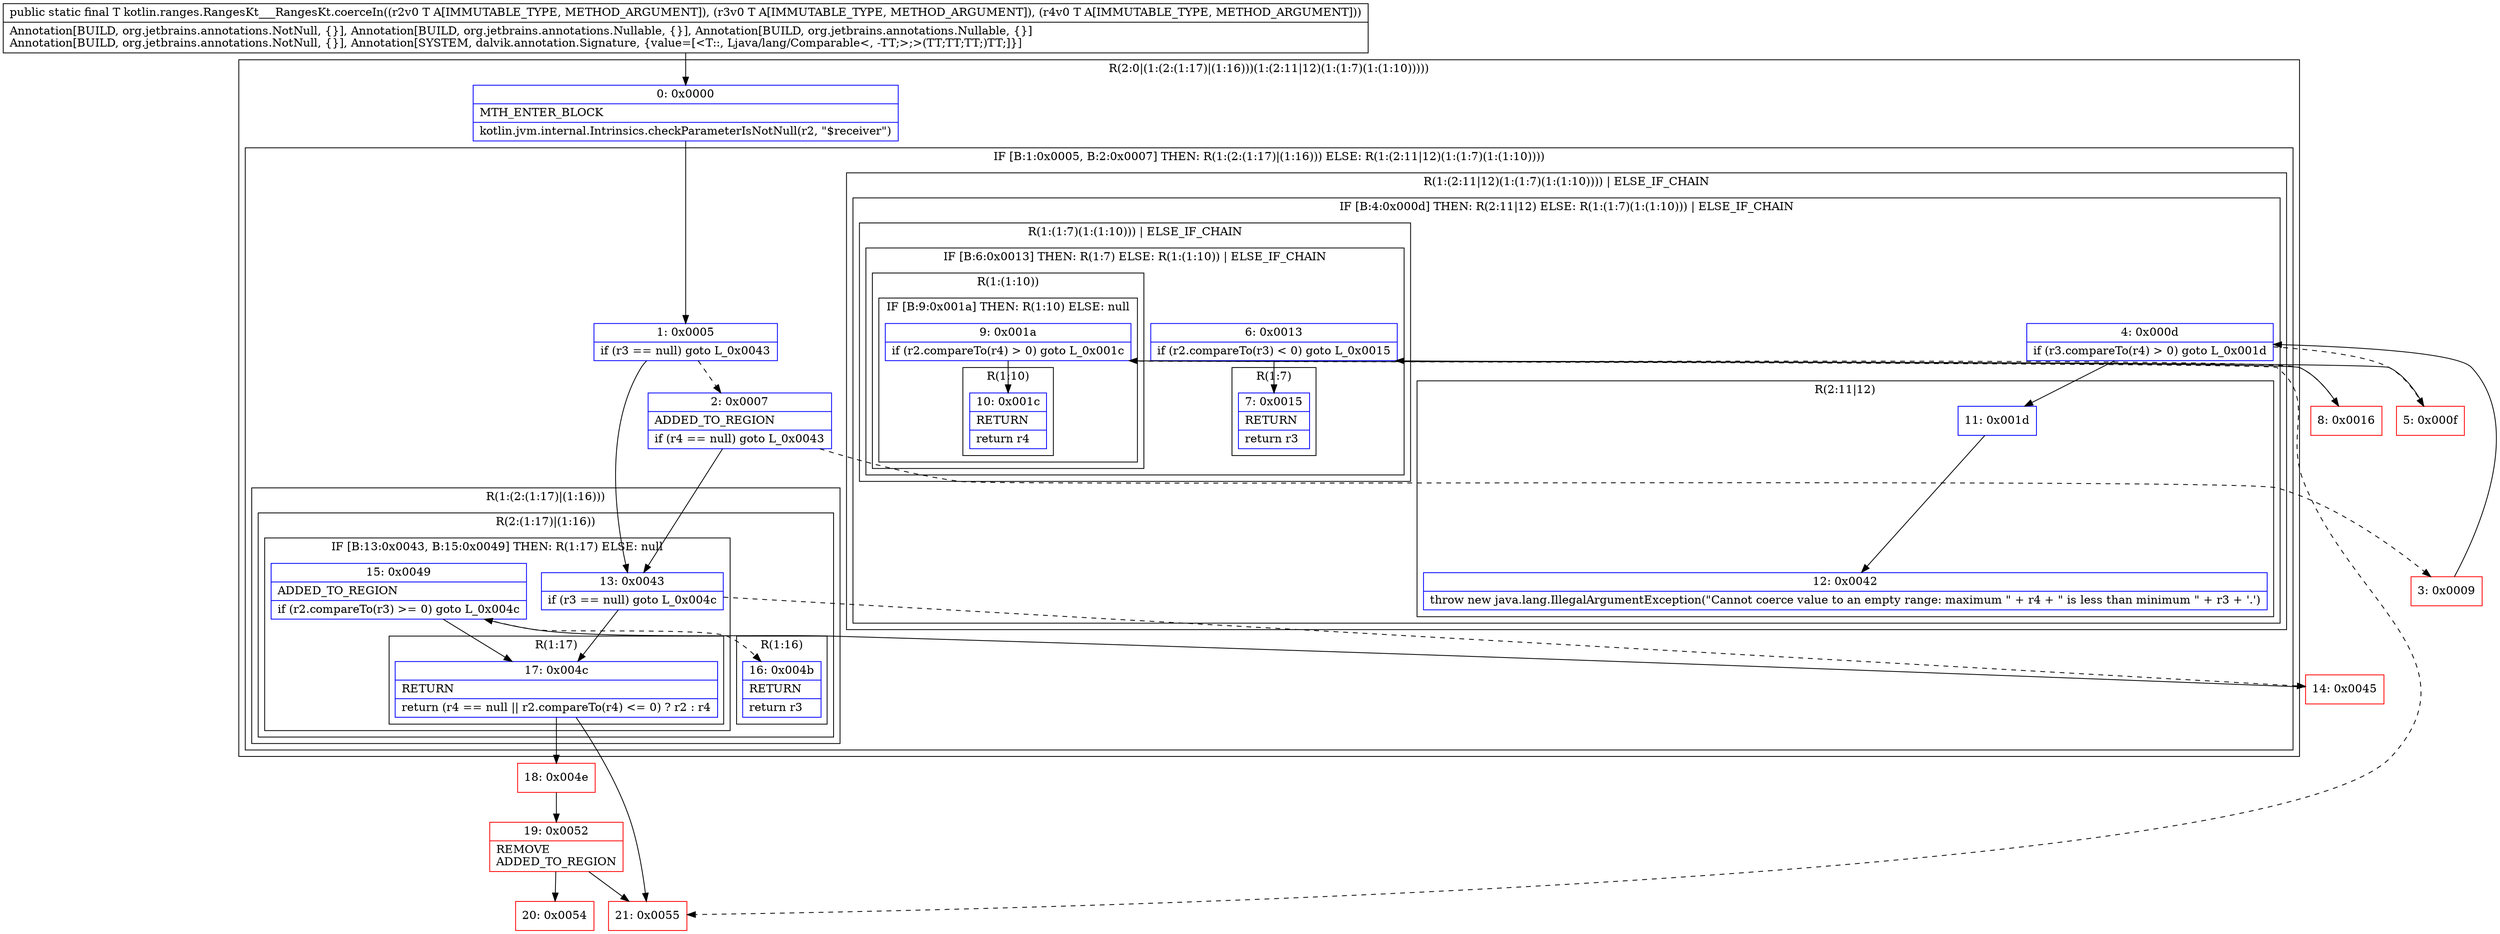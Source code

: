 digraph "CFG forkotlin.ranges.RangesKt___RangesKt.coerceIn(Ljava\/lang\/Comparable;Ljava\/lang\/Comparable;Ljava\/lang\/Comparable;)Ljava\/lang\/Comparable;" {
subgraph cluster_Region_684376649 {
label = "R(2:0|(1:(2:(1:17)|(1:16)))(1:(2:11|12)(1:(1:7)(1:(1:10)))))";
node [shape=record,color=blue];
Node_0 [shape=record,label="{0\:\ 0x0000|MTH_ENTER_BLOCK\l|kotlin.jvm.internal.Intrinsics.checkParameterIsNotNull(r2, \"$receiver\")\l}"];
subgraph cluster_IfRegion_2111686033 {
label = "IF [B:1:0x0005, B:2:0x0007] THEN: R(1:(2:(1:17)|(1:16))) ELSE: R(1:(2:11|12)(1:(1:7)(1:(1:10))))";
node [shape=record,color=blue];
Node_1 [shape=record,label="{1\:\ 0x0005|if (r3 == null) goto L_0x0043\l}"];
Node_2 [shape=record,label="{2\:\ 0x0007|ADDED_TO_REGION\l|if (r4 == null) goto L_0x0043\l}"];
subgraph cluster_Region_386221340 {
label = "R(1:(2:(1:17)|(1:16)))";
node [shape=record,color=blue];
subgraph cluster_Region_898954722 {
label = "R(2:(1:17)|(1:16))";
node [shape=record,color=blue];
subgraph cluster_IfRegion_1261613459 {
label = "IF [B:13:0x0043, B:15:0x0049] THEN: R(1:17) ELSE: null";
node [shape=record,color=blue];
Node_13 [shape=record,label="{13\:\ 0x0043|if (r3 == null) goto L_0x004c\l}"];
Node_15 [shape=record,label="{15\:\ 0x0049|ADDED_TO_REGION\l|if (r2.compareTo(r3) \>= 0) goto L_0x004c\l}"];
subgraph cluster_Region_1490031657 {
label = "R(1:17)";
node [shape=record,color=blue];
Node_17 [shape=record,label="{17\:\ 0x004c|RETURN\l|return (r4 == null \|\| r2.compareTo(r4) \<= 0) ? r2 : r4\l}"];
}
}
subgraph cluster_Region_1698727818 {
label = "R(1:16)";
node [shape=record,color=blue];
Node_16 [shape=record,label="{16\:\ 0x004b|RETURN\l|return r3\l}"];
}
}
}
subgraph cluster_Region_2003391781 {
label = "R(1:(2:11|12)(1:(1:7)(1:(1:10)))) | ELSE_IF_CHAIN\l";
node [shape=record,color=blue];
subgraph cluster_IfRegion_696896626 {
label = "IF [B:4:0x000d] THEN: R(2:11|12) ELSE: R(1:(1:7)(1:(1:10))) | ELSE_IF_CHAIN\l";
node [shape=record,color=blue];
Node_4 [shape=record,label="{4\:\ 0x000d|if (r3.compareTo(r4) \> 0) goto L_0x001d\l}"];
subgraph cluster_Region_1906369590 {
label = "R(2:11|12)";
node [shape=record,color=blue];
Node_11 [shape=record,label="{11\:\ 0x001d}"];
Node_12 [shape=record,label="{12\:\ 0x0042|throw new java.lang.IllegalArgumentException(\"Cannot coerce value to an empty range: maximum \" + r4 + \" is less than minimum \" + r3 + '.')\l}"];
}
subgraph cluster_Region_280838495 {
label = "R(1:(1:7)(1:(1:10))) | ELSE_IF_CHAIN\l";
node [shape=record,color=blue];
subgraph cluster_IfRegion_759234064 {
label = "IF [B:6:0x0013] THEN: R(1:7) ELSE: R(1:(1:10)) | ELSE_IF_CHAIN\l";
node [shape=record,color=blue];
Node_6 [shape=record,label="{6\:\ 0x0013|if (r2.compareTo(r3) \< 0) goto L_0x0015\l}"];
subgraph cluster_Region_1254968726 {
label = "R(1:7)";
node [shape=record,color=blue];
Node_7 [shape=record,label="{7\:\ 0x0015|RETURN\l|return r3\l}"];
}
subgraph cluster_Region_1010471341 {
label = "R(1:(1:10))";
node [shape=record,color=blue];
subgraph cluster_IfRegion_1182243020 {
label = "IF [B:9:0x001a] THEN: R(1:10) ELSE: null";
node [shape=record,color=blue];
Node_9 [shape=record,label="{9\:\ 0x001a|if (r2.compareTo(r4) \> 0) goto L_0x001c\l}"];
subgraph cluster_Region_1827491436 {
label = "R(1:10)";
node [shape=record,color=blue];
Node_10 [shape=record,label="{10\:\ 0x001c|RETURN\l|return r4\l}"];
}
}
}
}
}
}
}
}
}
Node_3 [shape=record,color=red,label="{3\:\ 0x0009}"];
Node_5 [shape=record,color=red,label="{5\:\ 0x000f}"];
Node_8 [shape=record,color=red,label="{8\:\ 0x0016}"];
Node_14 [shape=record,color=red,label="{14\:\ 0x0045}"];
Node_18 [shape=record,color=red,label="{18\:\ 0x004e}"];
Node_19 [shape=record,color=red,label="{19\:\ 0x0052|REMOVE\lADDED_TO_REGION\l}"];
Node_20 [shape=record,color=red,label="{20\:\ 0x0054}"];
Node_21 [shape=record,color=red,label="{21\:\ 0x0055}"];
MethodNode[shape=record,label="{public static final T kotlin.ranges.RangesKt___RangesKt.coerceIn((r2v0 T A[IMMUTABLE_TYPE, METHOD_ARGUMENT]), (r3v0 T A[IMMUTABLE_TYPE, METHOD_ARGUMENT]), (r4v0 T A[IMMUTABLE_TYPE, METHOD_ARGUMENT]))  | Annotation[BUILD, org.jetbrains.annotations.NotNull, \{\}], Annotation[BUILD, org.jetbrains.annotations.Nullable, \{\}], Annotation[BUILD, org.jetbrains.annotations.Nullable, \{\}]\lAnnotation[BUILD, org.jetbrains.annotations.NotNull, \{\}], Annotation[SYSTEM, dalvik.annotation.Signature, \{value=[\<T::, Ljava\/lang\/Comparable\<, \-TT;\>;\>(TT;TT;TT;)TT;]\}]\l}"];
MethodNode -> Node_0;
Node_0 -> Node_1;
Node_1 -> Node_2[style=dashed];
Node_1 -> Node_13;
Node_2 -> Node_3[style=dashed];
Node_2 -> Node_13;
Node_13 -> Node_14[style=dashed];
Node_13 -> Node_17;
Node_15 -> Node_16[style=dashed];
Node_15 -> Node_17;
Node_17 -> Node_18;
Node_17 -> Node_21;
Node_4 -> Node_5[style=dashed];
Node_4 -> Node_11;
Node_11 -> Node_12;
Node_6 -> Node_7;
Node_6 -> Node_8[style=dashed];
Node_9 -> Node_10;
Node_9 -> Node_21[style=dashed];
Node_3 -> Node_4;
Node_5 -> Node_6;
Node_8 -> Node_9;
Node_14 -> Node_15;
Node_18 -> Node_19;
Node_19 -> Node_20;
Node_19 -> Node_21;
}

